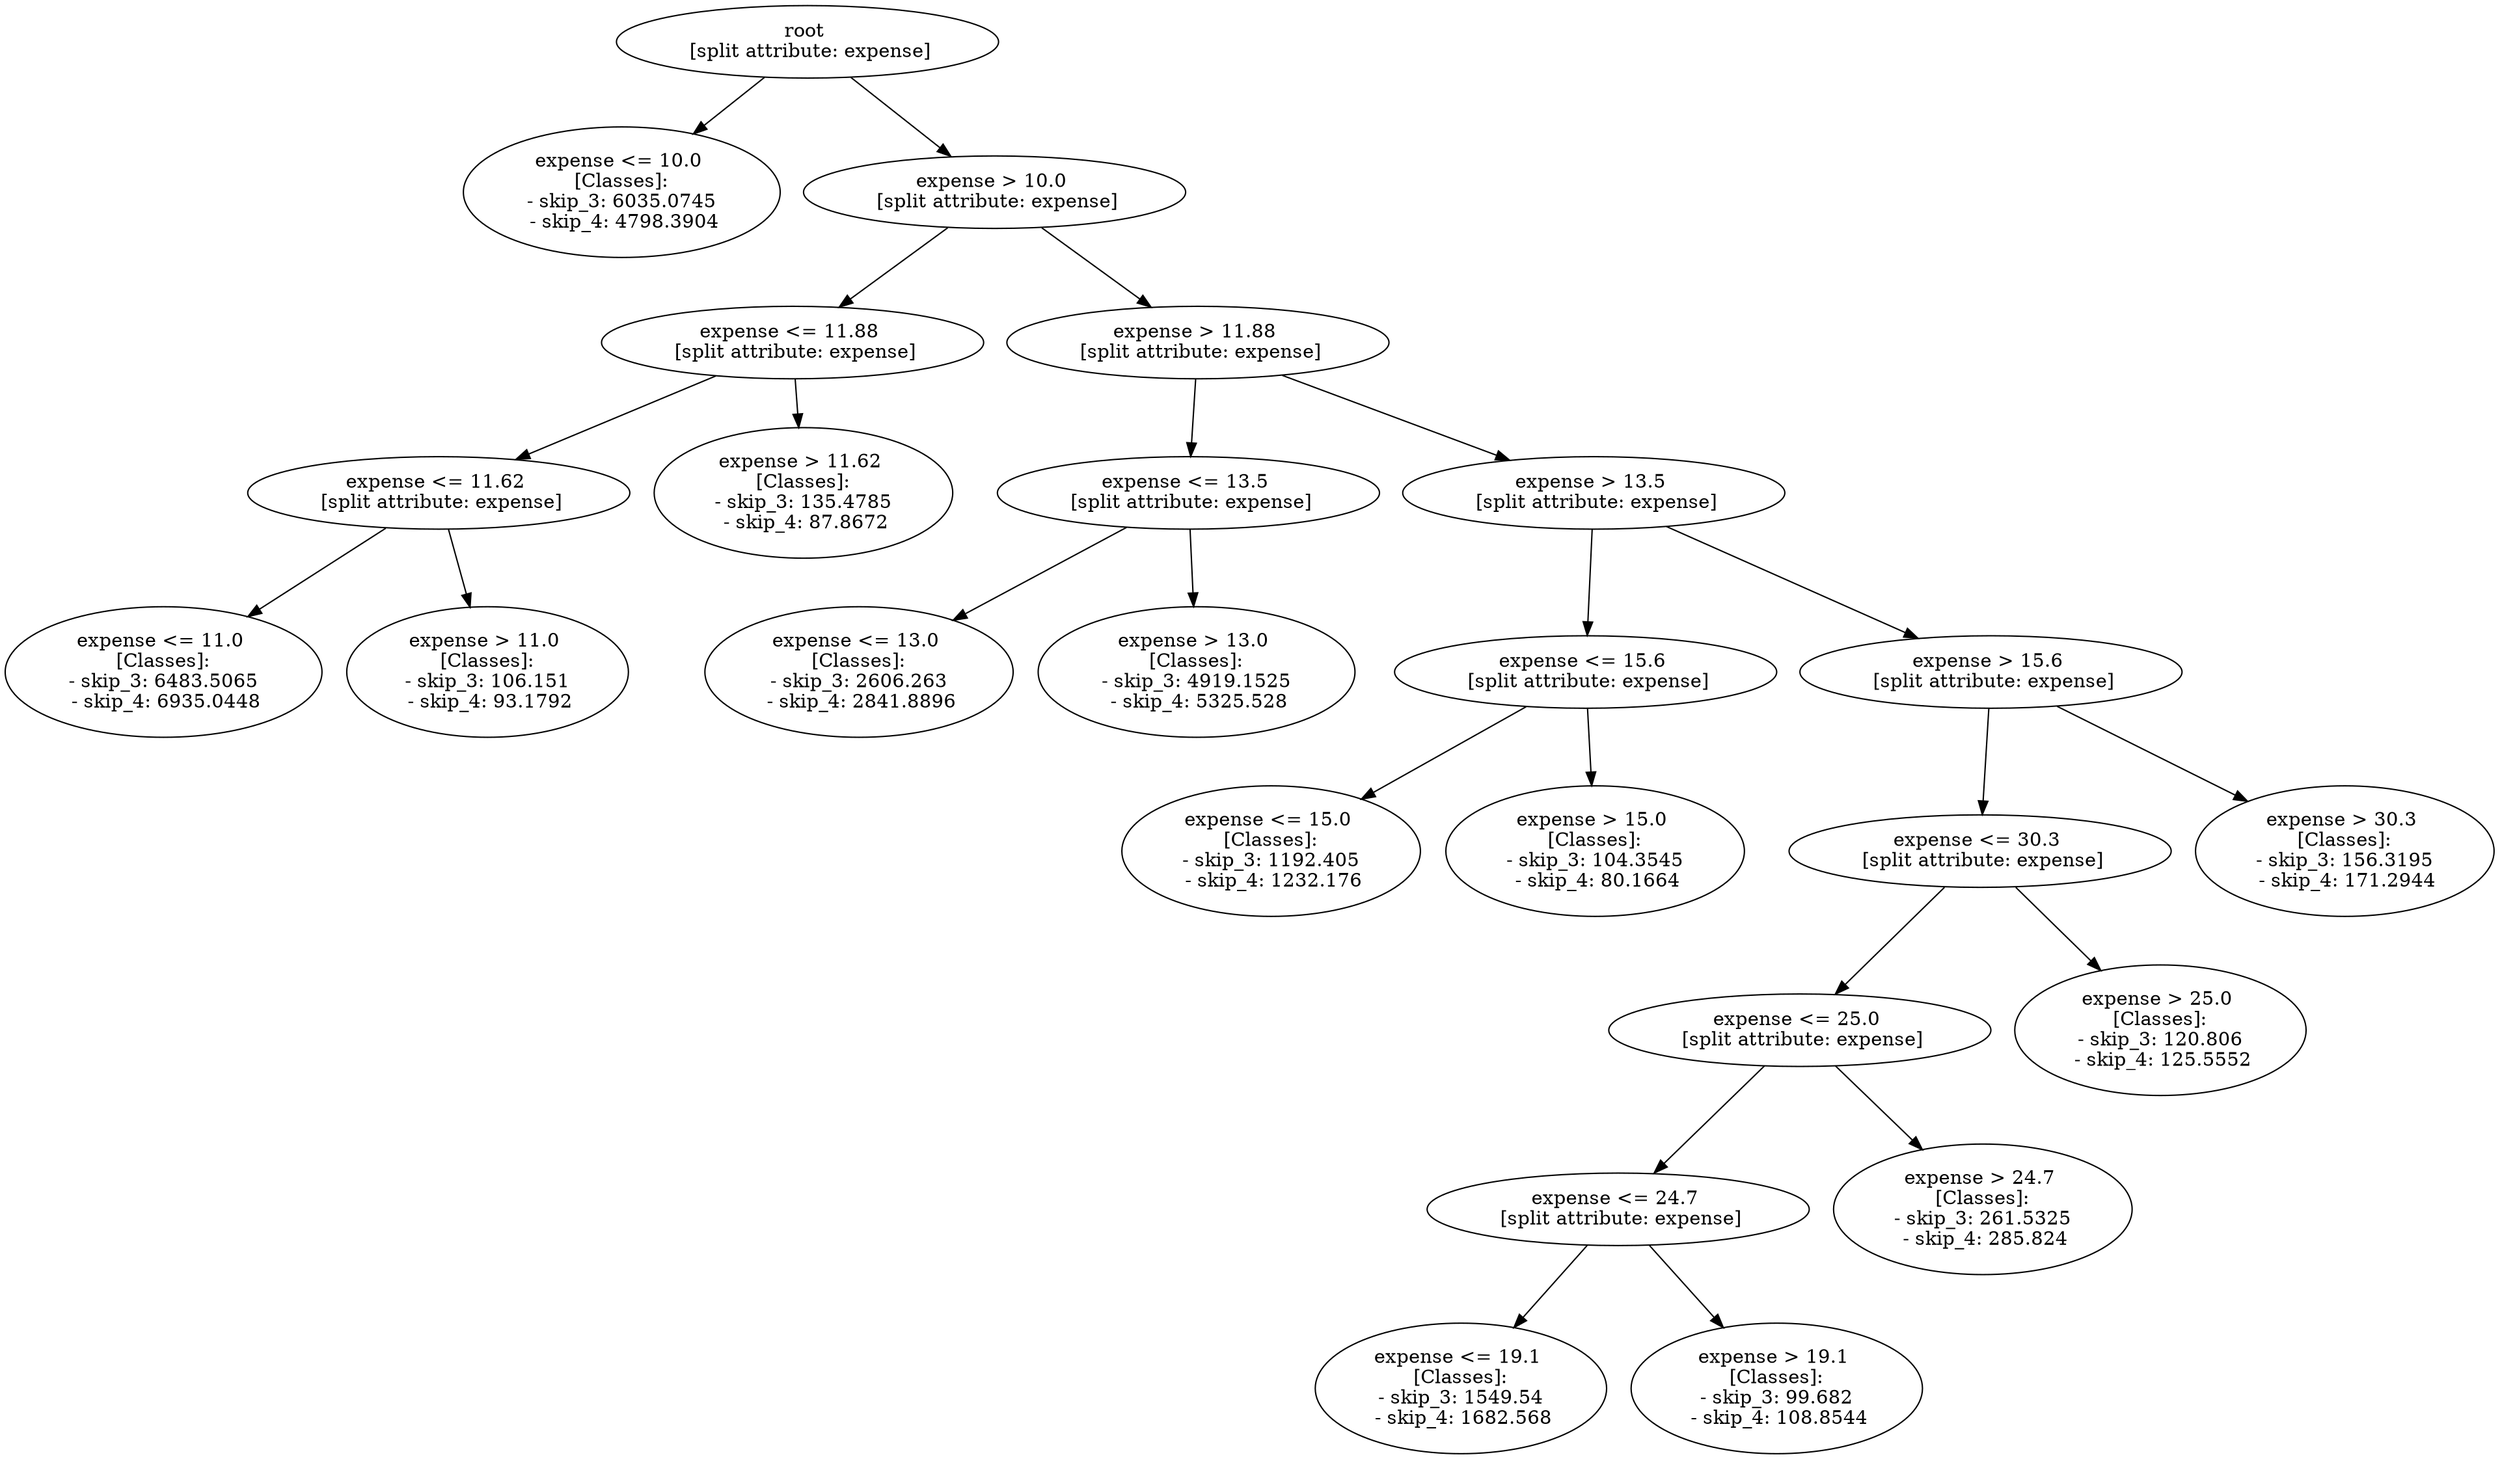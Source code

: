 // Road_Traffic_Fine_Management_Process-p_3-6
digraph "Road_Traffic_Fine_Management_Process-p_3-6" {
	"9b09790f-1f1f-486a-9280-1e3549fc56dc" [label="root 
 [split attribute: expense]"]
	"d4b7f587-7f90-4397-95da-52a14d32678c" [label="expense <= 10.0 
 [Classes]: 
 - skip_3: 6035.0745 
 - skip_4: 4798.3904"]
	"9b09790f-1f1f-486a-9280-1e3549fc56dc" -> "d4b7f587-7f90-4397-95da-52a14d32678c"
	"192f66c3-1744-497e-8c8e-1d909de87bec" [label="expense > 10.0 
 [split attribute: expense]"]
	"9b09790f-1f1f-486a-9280-1e3549fc56dc" -> "192f66c3-1744-497e-8c8e-1d909de87bec"
	"6be36bc4-6cfc-41e3-b639-b14c874ce6d1" [label="expense <= 11.88 
 [split attribute: expense]"]
	"192f66c3-1744-497e-8c8e-1d909de87bec" -> "6be36bc4-6cfc-41e3-b639-b14c874ce6d1"
	"d8c6da47-a28f-4704-876f-d5ef81ca8454" [label="expense <= 11.62 
 [split attribute: expense]"]
	"6be36bc4-6cfc-41e3-b639-b14c874ce6d1" -> "d8c6da47-a28f-4704-876f-d5ef81ca8454"
	"058a06ed-44e8-48e1-be0a-e75bdde9f233" [label="expense <= 11.0 
 [Classes]: 
 - skip_3: 6483.5065 
 - skip_4: 6935.0448"]
	"d8c6da47-a28f-4704-876f-d5ef81ca8454" -> "058a06ed-44e8-48e1-be0a-e75bdde9f233"
	"68867363-f797-49ed-9b11-eed3e150f4ea" [label="expense > 11.0 
 [Classes]: 
 - skip_3: 106.151 
 - skip_4: 93.1792"]
	"d8c6da47-a28f-4704-876f-d5ef81ca8454" -> "68867363-f797-49ed-9b11-eed3e150f4ea"
	"7218df54-71cb-4f2e-b092-eb4030c5496f" [label="expense > 11.62 
 [Classes]: 
 - skip_3: 135.4785 
 - skip_4: 87.8672"]
	"6be36bc4-6cfc-41e3-b639-b14c874ce6d1" -> "7218df54-71cb-4f2e-b092-eb4030c5496f"
	"ef1c4d89-6e3b-4c7d-a78a-7a6ad32e4856" [label="expense > 11.88 
 [split attribute: expense]"]
	"192f66c3-1744-497e-8c8e-1d909de87bec" -> "ef1c4d89-6e3b-4c7d-a78a-7a6ad32e4856"
	"5747d93d-2813-4bb4-ad94-b052ebc25903" [label="expense <= 13.5 
 [split attribute: expense]"]
	"ef1c4d89-6e3b-4c7d-a78a-7a6ad32e4856" -> "5747d93d-2813-4bb4-ad94-b052ebc25903"
	"addcdc20-9254-4bfd-845c-00b1ffc97ce7" [label="expense <= 13.0 
 [Classes]: 
 - skip_3: 2606.263 
 - skip_4: 2841.8896"]
	"5747d93d-2813-4bb4-ad94-b052ebc25903" -> "addcdc20-9254-4bfd-845c-00b1ffc97ce7"
	"0b129e4a-d9d1-4e0e-b34e-7d0aeab9a4f7" [label="expense > 13.0 
 [Classes]: 
 - skip_3: 4919.1525 
 - skip_4: 5325.528"]
	"5747d93d-2813-4bb4-ad94-b052ebc25903" -> "0b129e4a-d9d1-4e0e-b34e-7d0aeab9a4f7"
	"d245bc23-a6b7-4fe9-9894-a60b782ed957" [label="expense > 13.5 
 [split attribute: expense]"]
	"ef1c4d89-6e3b-4c7d-a78a-7a6ad32e4856" -> "d245bc23-a6b7-4fe9-9894-a60b782ed957"
	"5c95f923-7f79-48eb-b811-3da693216cc6" [label="expense <= 15.6 
 [split attribute: expense]"]
	"d245bc23-a6b7-4fe9-9894-a60b782ed957" -> "5c95f923-7f79-48eb-b811-3da693216cc6"
	"fdd78e5f-2aa8-442f-abb8-30e7f1229f5c" [label="expense <= 15.0 
 [Classes]: 
 - skip_3: 1192.405 
 - skip_4: 1232.176"]
	"5c95f923-7f79-48eb-b811-3da693216cc6" -> "fdd78e5f-2aa8-442f-abb8-30e7f1229f5c"
	"3563386e-89f9-4d27-96cc-b9041bd5caf8" [label="expense > 15.0 
 [Classes]: 
 - skip_3: 104.3545 
 - skip_4: 80.1664"]
	"5c95f923-7f79-48eb-b811-3da693216cc6" -> "3563386e-89f9-4d27-96cc-b9041bd5caf8"
	"d14750ff-afa0-4fcc-8c98-1d9861897199" [label="expense > 15.6 
 [split attribute: expense]"]
	"d245bc23-a6b7-4fe9-9894-a60b782ed957" -> "d14750ff-afa0-4fcc-8c98-1d9861897199"
	"dd8f4e51-d278-42b1-8278-f3a44b564959" [label="expense <= 30.3 
 [split attribute: expense]"]
	"d14750ff-afa0-4fcc-8c98-1d9861897199" -> "dd8f4e51-d278-42b1-8278-f3a44b564959"
	"aa8a8091-fcb1-4a90-8ad0-211486af3736" [label="expense <= 25.0 
 [split attribute: expense]"]
	"dd8f4e51-d278-42b1-8278-f3a44b564959" -> "aa8a8091-fcb1-4a90-8ad0-211486af3736"
	"960c8fa7-9c5f-4638-8fa9-6b0feff08ffb" [label="expense <= 24.7 
 [split attribute: expense]"]
	"aa8a8091-fcb1-4a90-8ad0-211486af3736" -> "960c8fa7-9c5f-4638-8fa9-6b0feff08ffb"
	"acd6ae0c-3d87-42d9-8bec-687bdb9b4abb" [label="expense <= 19.1 
 [Classes]: 
 - skip_3: 1549.54 
 - skip_4: 1682.568"]
	"960c8fa7-9c5f-4638-8fa9-6b0feff08ffb" -> "acd6ae0c-3d87-42d9-8bec-687bdb9b4abb"
	"9acaea1e-5a2c-40b3-bcf9-08828a041b1e" [label="expense > 19.1 
 [Classes]: 
 - skip_3: 99.682 
 - skip_4: 108.8544"]
	"960c8fa7-9c5f-4638-8fa9-6b0feff08ffb" -> "9acaea1e-5a2c-40b3-bcf9-08828a041b1e"
	"12c7babb-a839-47e4-a416-b5d3e546b0ea" [label="expense > 24.7 
 [Classes]: 
 - skip_3: 261.5325 
 - skip_4: 285.824"]
	"aa8a8091-fcb1-4a90-8ad0-211486af3736" -> "12c7babb-a839-47e4-a416-b5d3e546b0ea"
	"ae9a65dc-a16d-438d-97ad-cb2ff709114c" [label="expense > 25.0 
 [Classes]: 
 - skip_3: 120.806 
 - skip_4: 125.5552"]
	"dd8f4e51-d278-42b1-8278-f3a44b564959" -> "ae9a65dc-a16d-438d-97ad-cb2ff709114c"
	"ca4d2a74-a5aa-4ba3-8892-f070d0e36e09" [label="expense > 30.3 
 [Classes]: 
 - skip_3: 156.3195 
 - skip_4: 171.2944"]
	"d14750ff-afa0-4fcc-8c98-1d9861897199" -> "ca4d2a74-a5aa-4ba3-8892-f070d0e36e09"
}
